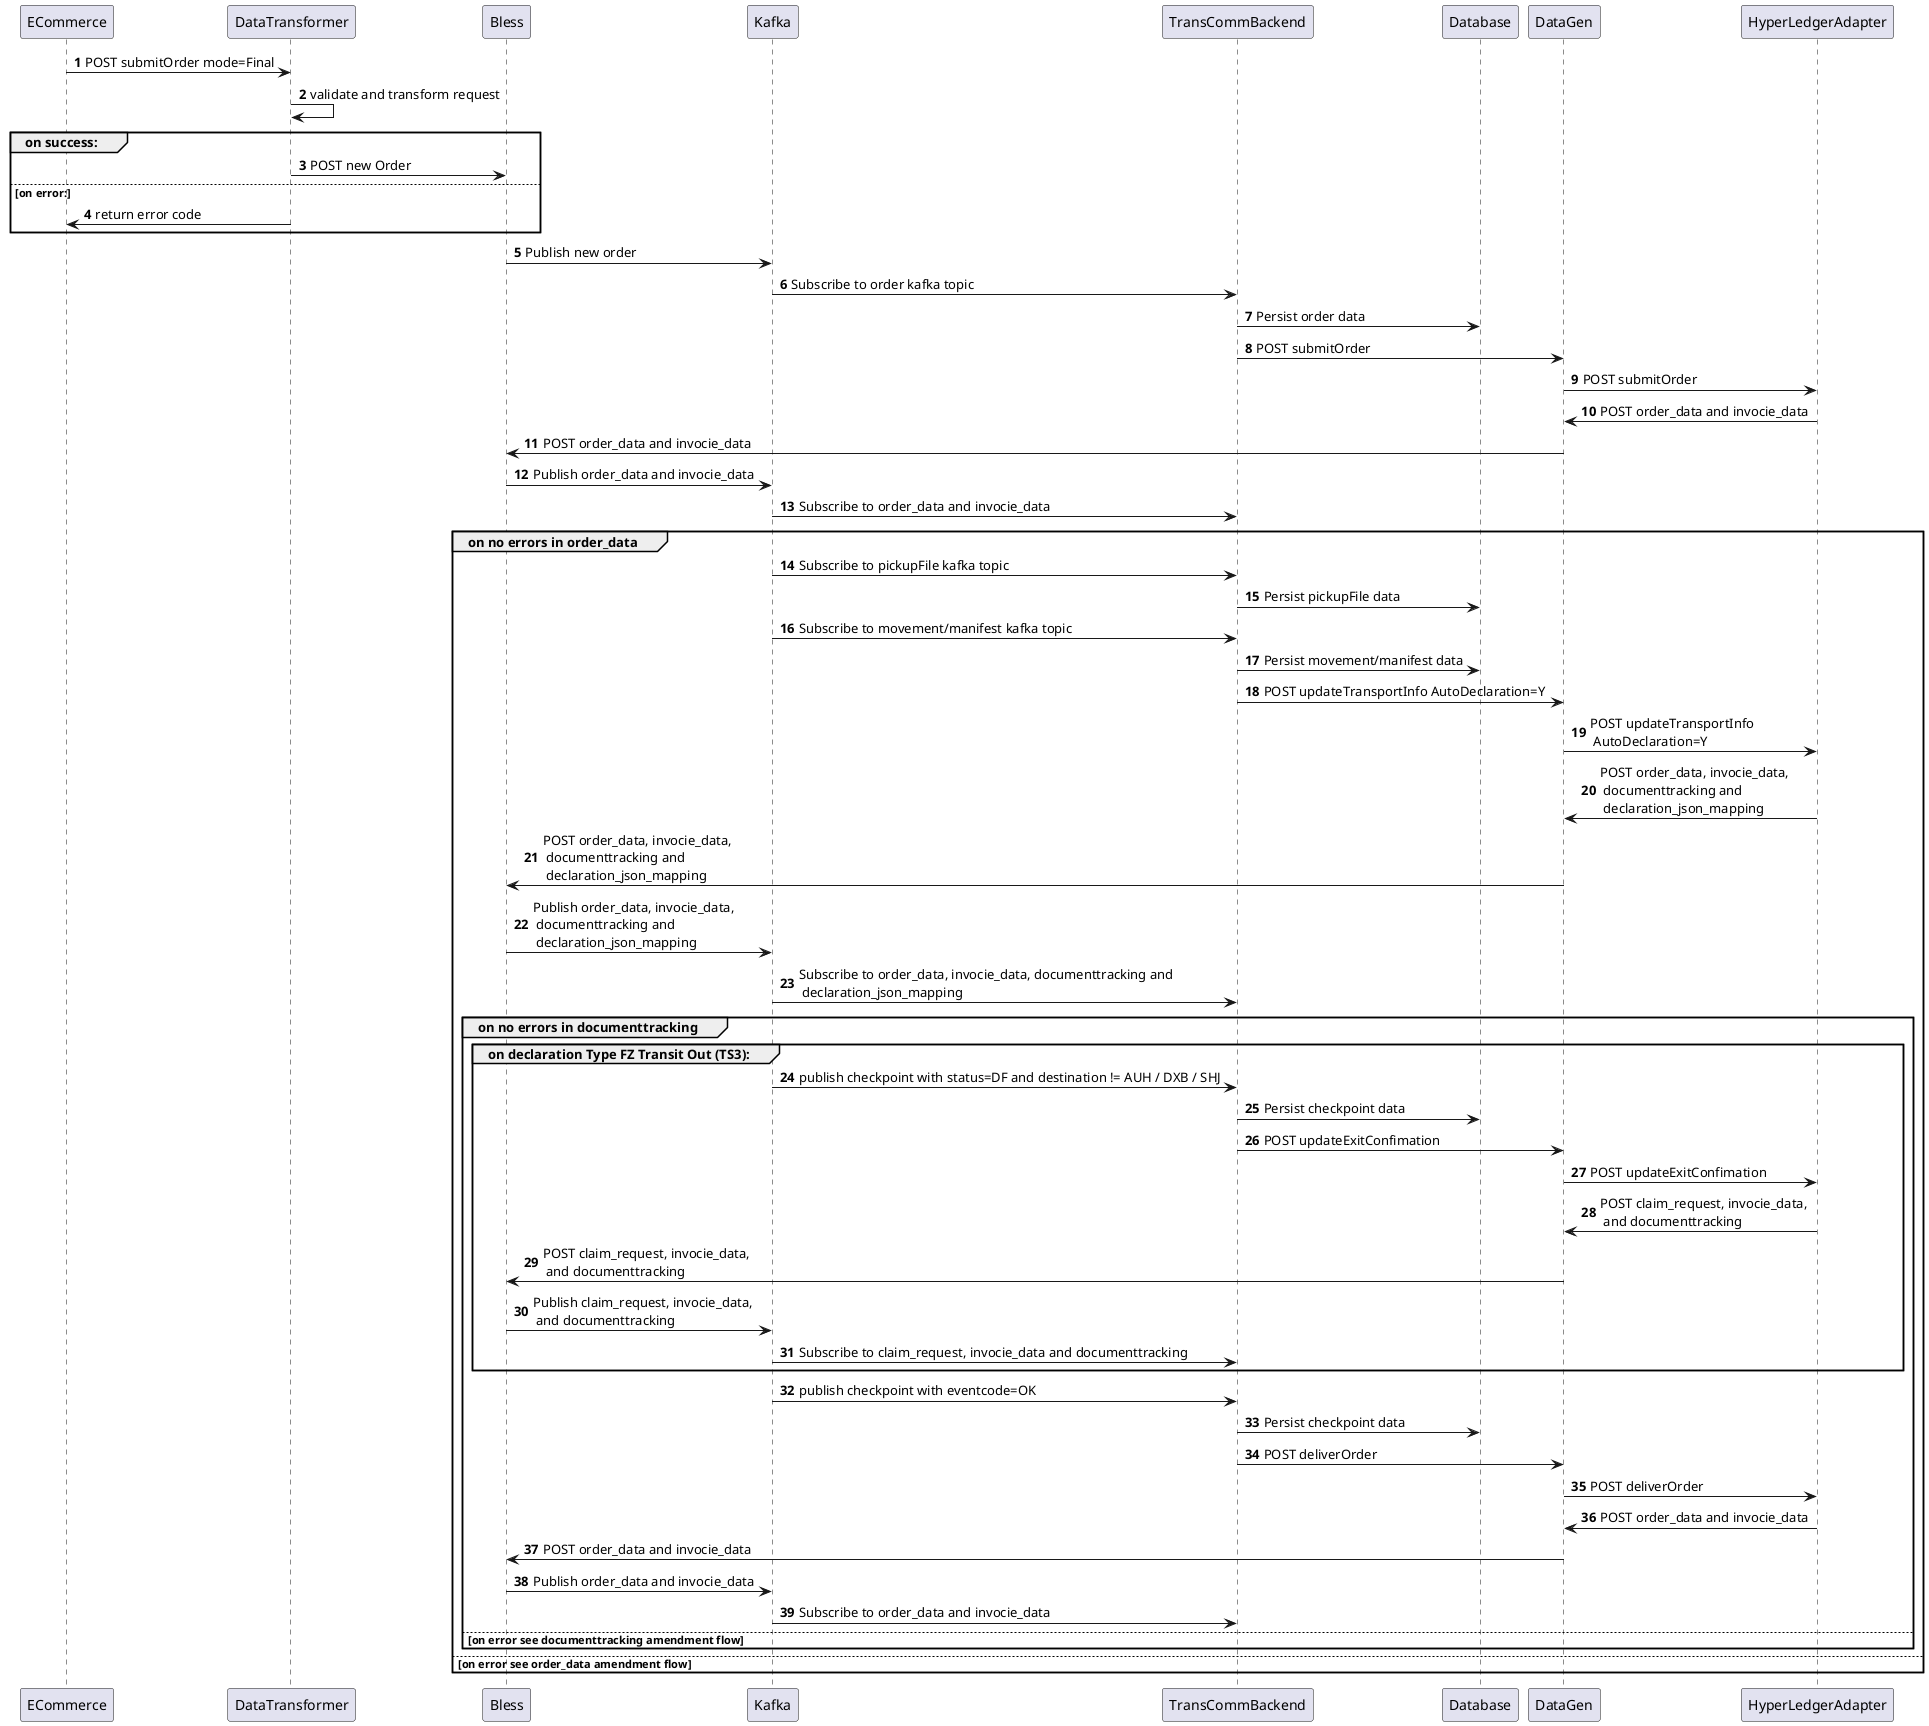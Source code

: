 @startuml new order until delivered
autonumber
ECommerce -> DataTransformer: POST submitOrder mode=Final
DataTransformer -> DataTransformer: validate and transform request
group on success:
    DataTransformer -> Bless: POST new Order
else on error:
    DataTransformer -> ECommerce: return error code
end
Bless -> Kafka: Publish new order
Kafka -> TransCommBackend: Subscribe to order kafka topic
TransCommBackend -> Database: Persist order data
TransCommBackend -> DataGen:POST submitOrder
DataGen -> HyperLedgerAdapter:POST submitOrder
HyperLedgerAdapter -> DataGen: POST order_data and invocie_data
DataGen -> Bless: POST order_data and invocie_data
Bless -> Kafka: Publish order_data and invocie_data
Kafka -> TransCommBackend: Subscribe to order_data and invocie_data
group on no errors in order_data
    Kafka -> TransCommBackend: Subscribe to pickupFile kafka topic
    TransCommBackend -> Database: Persist pickupFile data
    Kafka -> TransCommBackend: Subscribe to movement/manifest kafka topic
    TransCommBackend -> Database: Persist movement/manifest data
    TransCommBackend -> DataGen: POST updateTransportInfo AutoDeclaration=Y
    DataGen -> HyperLedgerAdapter: POST updateTransportInfo \r AutoDeclaration=Y
    HyperLedgerAdapter -> DataGen: POST order_data, invocie_data, \r documenttracking and \r declaration_json_mapping
    DataGen -> Bless: POST order_data, invocie_data, \r documenttracking and \r declaration_json_mapping
    Bless -> Kafka: Publish order_data, invocie_data, \r documenttracking and \r declaration_json_mapping
    Kafka -> TransCommBackend: Subscribe to order_data, invocie_data, documenttracking and \r declaration_json_mapping
    group on no errors in documenttracking
        group on declaration Type FZ Transit Out (TS3):
            Kafka -> TransCommBackend: publish checkpoint with status=DF and destination != AUH / DXB / SHJ
            TransCommBackend -> Database: Persist checkpoint data
            TransCommBackend -> DataGen: POST updateExitConfimation
            DataGen -> HyperLedgerAdapter: POST updateExitConfimation
            HyperLedgerAdapter -> DataGen: POST claim_request, invocie_data, \r and documenttracking
            DataGen -> Bless: POST claim_request, invocie_data, \r and documenttracking
            Bless -> Kafka: Publish claim_request, invocie_data, \r and documenttracking
            Kafka -> TransCommBackend: Subscribe to claim_request, invocie_data and documenttracking
        end
        Kafka -> TransCommBackend: publish checkpoint with eventcode=OK
        TransCommBackend -> Database: Persist checkpoint data
        TransCommBackend -> DataGen: POST deliverOrder
        DataGen -> HyperLedgerAdapter: POST deliverOrder
        HyperLedgerAdapter -> DataGen: POST order_data and invocie_data
        DataGen -> Bless: POST order_data and invocie_data
        Bless -> Kafka: Publish order_data and invocie_data
        Kafka -> TransCommBackend: Subscribe to order_data and invocie_data
    else on error see documenttracking amendment flow
    end
else on error see order_data amendment flow
end
@enduml
